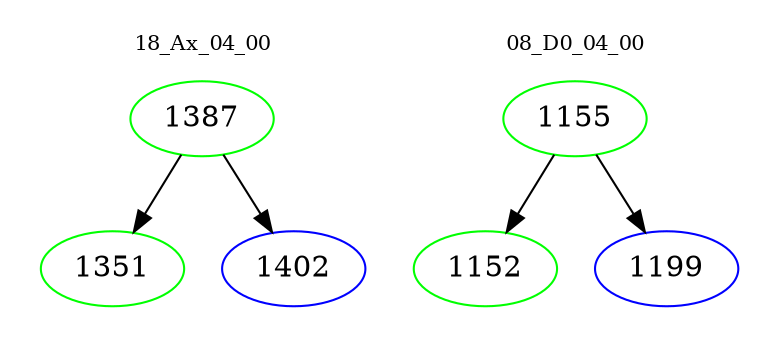 digraph{
subgraph cluster_0 {
color = white
label = "18_Ax_04_00";
fontsize=10;
T0_1387 [label="1387", color="green"]
T0_1387 -> T0_1351 [color="black"]
T0_1351 [label="1351", color="green"]
T0_1387 -> T0_1402 [color="black"]
T0_1402 [label="1402", color="blue"]
}
subgraph cluster_1 {
color = white
label = "08_D0_04_00";
fontsize=10;
T1_1155 [label="1155", color="green"]
T1_1155 -> T1_1152 [color="black"]
T1_1152 [label="1152", color="green"]
T1_1155 -> T1_1199 [color="black"]
T1_1199 [label="1199", color="blue"]
}
}
